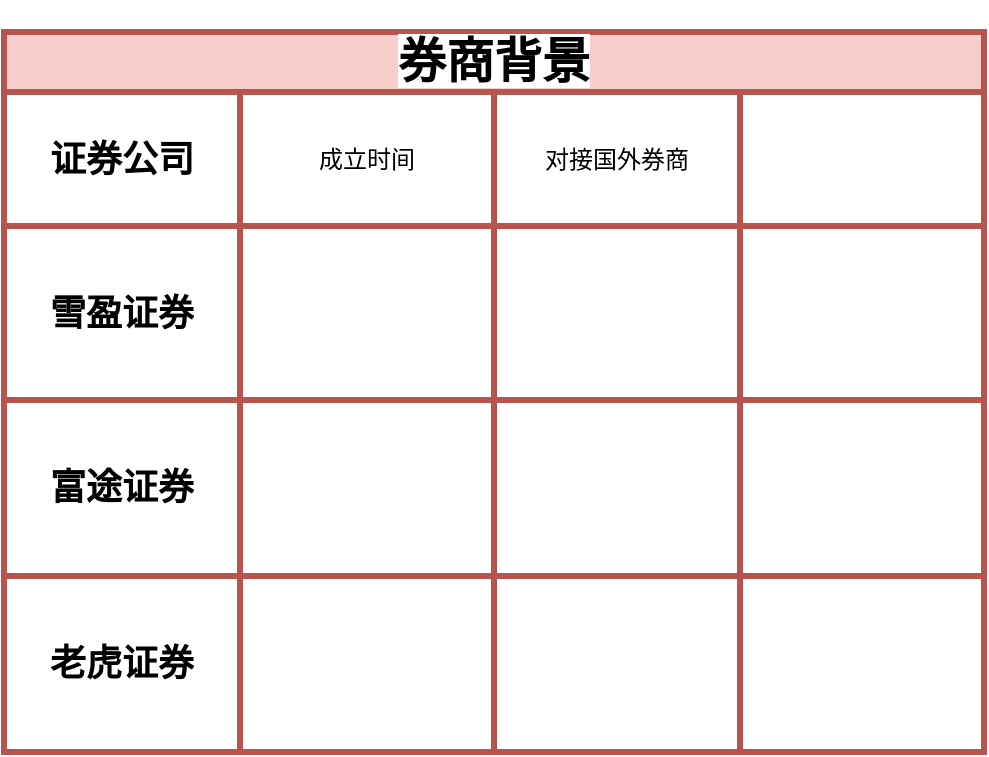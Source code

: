 <mxfile version="13.2.4" type="github"><diagram id="DH6KpHg-hLR6nLTeE1Bj" name="Page-1"><mxGraphModel dx="1422" dy="762" grid="1" gridSize="10" guides="1" tooltips="1" connect="1" arrows="1" fold="1" page="1" pageScale="1" pageWidth="827" pageHeight="1169" math="0" shadow="0"><root><mxCell id="0"/><mxCell id="1" parent="0"/><mxCell id="B1tgo3dyAm0PTzsQHLAI-14" value="&lt;h1&gt;&lt;span style=&quot;background-color: rgb(255 , 255 , 255)&quot;&gt;券商背景&lt;/span&gt;&lt;/h1&gt;" style="shape=table;html=1;whiteSpace=wrap;startSize=30;container=1;collapsible=0;childLayout=tableLayout;fontStyle=1;align=center;fillColor=#f8cecc;strokeColor=#b85450;strokeWidth=3;" vertex="1" parent="1"><mxGeometry x="170" y="300" width="490" height="360" as="geometry"/></mxCell><mxCell id="B1tgo3dyAm0PTzsQHLAI-15" value="" style="shape=partialRectangle;html=1;whiteSpace=wrap;collapsible=0;dropTarget=0;pointerEvents=0;fillColor=none;top=0;left=0;bottom=0;right=0;points=[[0,0.5],[1,0.5]];portConstraint=eastwest;" vertex="1" parent="B1tgo3dyAm0PTzsQHLAI-14"><mxGeometry y="30" width="490" height="67" as="geometry"/></mxCell><mxCell id="B1tgo3dyAm0PTzsQHLAI-27" value="&lt;h2&gt;证券公司&lt;/h2&gt;" style="shape=partialRectangle;html=1;whiteSpace=wrap;connectable=0;fillColor=none;top=0;left=0;bottom=0;right=0;overflow=hidden;" vertex="1" parent="B1tgo3dyAm0PTzsQHLAI-15"><mxGeometry width="118" height="67" as="geometry"/></mxCell><mxCell id="B1tgo3dyAm0PTzsQHLAI-16" value="成立时间" style="shape=partialRectangle;html=1;whiteSpace=wrap;connectable=0;fillColor=none;top=0;left=0;bottom=0;right=0;overflow=hidden;" vertex="1" parent="B1tgo3dyAm0PTzsQHLAI-15"><mxGeometry x="118" width="127" height="67" as="geometry"/></mxCell><mxCell id="B1tgo3dyAm0PTzsQHLAI-17" value="对接国外券商" style="shape=partialRectangle;html=1;whiteSpace=wrap;connectable=0;fillColor=none;top=0;left=0;bottom=0;right=0;overflow=hidden;" vertex="1" parent="B1tgo3dyAm0PTzsQHLAI-15"><mxGeometry x="245" width="123" height="67" as="geometry"/></mxCell><mxCell id="B1tgo3dyAm0PTzsQHLAI-18" value="" style="shape=partialRectangle;html=1;whiteSpace=wrap;connectable=0;fillColor=none;top=0;left=0;bottom=0;right=0;overflow=hidden;" vertex="1" parent="B1tgo3dyAm0PTzsQHLAI-15"><mxGeometry x="368" width="122" height="67" as="geometry"/></mxCell><mxCell id="B1tgo3dyAm0PTzsQHLAI-19" value="" style="shape=partialRectangle;html=1;whiteSpace=wrap;collapsible=0;dropTarget=0;pointerEvents=0;fillColor=none;top=0;left=0;bottom=0;right=0;points=[[0,0.5],[1,0.5]];portConstraint=eastwest;" vertex="1" parent="B1tgo3dyAm0PTzsQHLAI-14"><mxGeometry y="97" width="490" height="87" as="geometry"/></mxCell><mxCell id="B1tgo3dyAm0PTzsQHLAI-28" value="&lt;h2&gt;&lt;font face=&quot;Comic Sans MS&quot;&gt;雪盈证券&lt;/font&gt;&lt;/h2&gt;" style="shape=partialRectangle;html=1;whiteSpace=wrap;connectable=0;fillColor=none;top=0;left=0;bottom=0;right=0;overflow=hidden;" vertex="1" parent="B1tgo3dyAm0PTzsQHLAI-19"><mxGeometry width="118" height="87" as="geometry"/></mxCell><mxCell id="B1tgo3dyAm0PTzsQHLAI-20" value="" style="shape=partialRectangle;html=1;whiteSpace=wrap;connectable=0;fillColor=none;top=0;left=0;bottom=0;right=0;overflow=hidden;" vertex="1" parent="B1tgo3dyAm0PTzsQHLAI-19"><mxGeometry x="118" width="127" height="87" as="geometry"/></mxCell><mxCell id="B1tgo3dyAm0PTzsQHLAI-21" value="" style="shape=partialRectangle;html=1;whiteSpace=wrap;connectable=0;fillColor=none;top=0;left=0;bottom=0;right=0;overflow=hidden;" vertex="1" parent="B1tgo3dyAm0PTzsQHLAI-19"><mxGeometry x="245" width="123" height="87" as="geometry"/></mxCell><mxCell id="B1tgo3dyAm0PTzsQHLAI-22" value="" style="shape=partialRectangle;html=1;whiteSpace=wrap;connectable=0;fillColor=none;top=0;left=0;bottom=0;right=0;overflow=hidden;" vertex="1" parent="B1tgo3dyAm0PTzsQHLAI-19"><mxGeometry x="368" width="122" height="87" as="geometry"/></mxCell><mxCell id="B1tgo3dyAm0PTzsQHLAI-23" value="" style="shape=partialRectangle;html=1;whiteSpace=wrap;collapsible=0;dropTarget=0;pointerEvents=0;fillColor=none;top=0;left=0;bottom=0;right=0;points=[[0,0.5],[1,0.5]];portConstraint=eastwest;" vertex="1" parent="B1tgo3dyAm0PTzsQHLAI-14"><mxGeometry y="184" width="490" height="88" as="geometry"/></mxCell><mxCell id="B1tgo3dyAm0PTzsQHLAI-29" value="&lt;h2&gt;富途证券&lt;/h2&gt;" style="shape=partialRectangle;html=1;whiteSpace=wrap;connectable=0;fillColor=none;top=0;left=0;bottom=0;right=0;overflow=hidden;" vertex="1" parent="B1tgo3dyAm0PTzsQHLAI-23"><mxGeometry width="118" height="88" as="geometry"/></mxCell><mxCell id="B1tgo3dyAm0PTzsQHLAI-24" value="" style="shape=partialRectangle;html=1;whiteSpace=wrap;connectable=0;fillColor=none;top=0;left=0;bottom=0;right=0;overflow=hidden;" vertex="1" parent="B1tgo3dyAm0PTzsQHLAI-23"><mxGeometry x="118" width="127" height="88" as="geometry"/></mxCell><mxCell id="B1tgo3dyAm0PTzsQHLAI-25" value="" style="shape=partialRectangle;html=1;whiteSpace=wrap;connectable=0;fillColor=none;top=0;left=0;bottom=0;right=0;overflow=hidden;" vertex="1" parent="B1tgo3dyAm0PTzsQHLAI-23"><mxGeometry x="245" width="123" height="88" as="geometry"/></mxCell><mxCell id="B1tgo3dyAm0PTzsQHLAI-26" value="" style="shape=partialRectangle;html=1;whiteSpace=wrap;connectable=0;fillColor=none;top=0;left=0;bottom=0;right=0;overflow=hidden;" vertex="1" parent="B1tgo3dyAm0PTzsQHLAI-23"><mxGeometry x="368" width="122" height="88" as="geometry"/></mxCell><mxCell id="B1tgo3dyAm0PTzsQHLAI-36" style="shape=partialRectangle;html=1;whiteSpace=wrap;collapsible=0;dropTarget=0;pointerEvents=0;fillColor=none;top=0;left=0;bottom=0;right=0;points=[[0,0.5],[1,0.5]];portConstraint=eastwest;" vertex="1" parent="B1tgo3dyAm0PTzsQHLAI-14"><mxGeometry y="272" width="490" height="88" as="geometry"/></mxCell><mxCell id="B1tgo3dyAm0PTzsQHLAI-37" value="&lt;h2&gt;老虎证券&lt;/h2&gt;" style="shape=partialRectangle;html=1;whiteSpace=wrap;connectable=0;fillColor=none;top=0;left=0;bottom=0;right=0;overflow=hidden;" vertex="1" parent="B1tgo3dyAm0PTzsQHLAI-36"><mxGeometry width="118" height="88" as="geometry"/></mxCell><mxCell id="B1tgo3dyAm0PTzsQHLAI-38" style="shape=partialRectangle;html=1;whiteSpace=wrap;connectable=0;fillColor=none;top=0;left=0;bottom=0;right=0;overflow=hidden;" vertex="1" parent="B1tgo3dyAm0PTzsQHLAI-36"><mxGeometry x="118" width="127" height="88" as="geometry"/></mxCell><mxCell id="B1tgo3dyAm0PTzsQHLAI-39" style="shape=partialRectangle;html=1;whiteSpace=wrap;connectable=0;fillColor=none;top=0;left=0;bottom=0;right=0;overflow=hidden;" vertex="1" parent="B1tgo3dyAm0PTzsQHLAI-36"><mxGeometry x="245" width="123" height="88" as="geometry"/></mxCell><mxCell id="B1tgo3dyAm0PTzsQHLAI-40" style="shape=partialRectangle;html=1;whiteSpace=wrap;connectable=0;fillColor=none;top=0;left=0;bottom=0;right=0;overflow=hidden;" vertex="1" parent="B1tgo3dyAm0PTzsQHLAI-36"><mxGeometry x="368" width="122" height="88" as="geometry"/></mxCell></root></mxGraphModel></diagram></mxfile>
